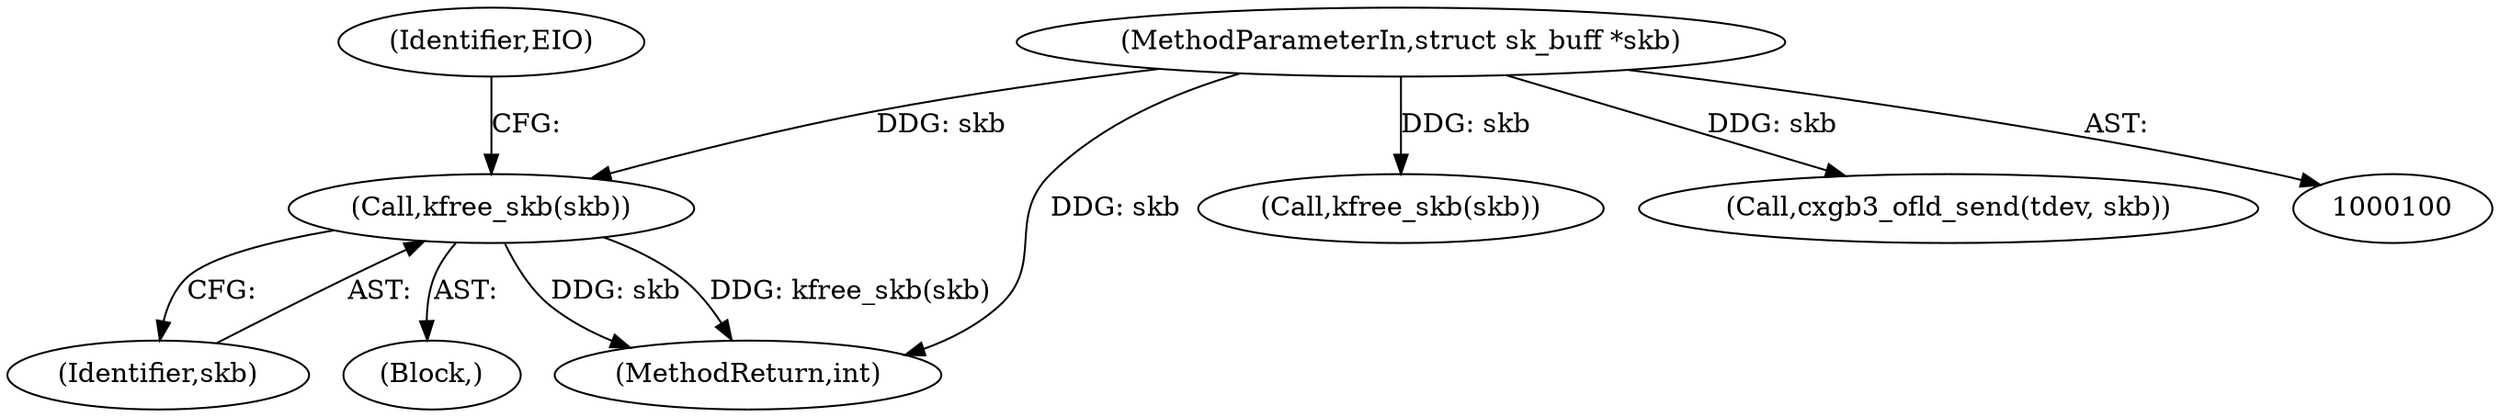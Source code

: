digraph "0_linux_67f1aee6f45059fd6b0f5b0ecb2c97ad0451f6b3@API" {
"1000120" [label="(Call,kfree_skb(skb))"];
"1000102" [label="(MethodParameterIn,struct sk_buff *skb)"];
"1000121" [label="(Identifier,skb)"];
"1000102" [label="(MethodParameterIn,struct sk_buff *skb)"];
"1000119" [label="(Block,)"];
"1000134" [label="(Call,kfree_skb(skb))"];
"1000143" [label="(MethodReturn,int)"];
"1000120" [label="(Call,kfree_skb(skb))"];
"1000127" [label="(Call,cxgb3_ofld_send(tdev, skb))"];
"1000124" [label="(Identifier,EIO)"];
"1000120" -> "1000119"  [label="AST: "];
"1000120" -> "1000121"  [label="CFG: "];
"1000121" -> "1000120"  [label="AST: "];
"1000124" -> "1000120"  [label="CFG: "];
"1000120" -> "1000143"  [label="DDG: skb"];
"1000120" -> "1000143"  [label="DDG: kfree_skb(skb)"];
"1000102" -> "1000120"  [label="DDG: skb"];
"1000102" -> "1000100"  [label="AST: "];
"1000102" -> "1000143"  [label="DDG: skb"];
"1000102" -> "1000127"  [label="DDG: skb"];
"1000102" -> "1000134"  [label="DDG: skb"];
}
